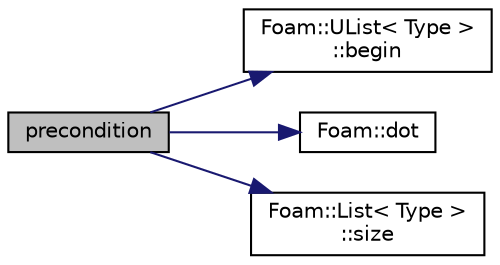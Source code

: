 digraph "precondition"
{
  bgcolor="transparent";
  edge [fontname="Helvetica",fontsize="10",labelfontname="Helvetica",labelfontsize="10"];
  node [fontname="Helvetica",fontsize="10",shape=record];
  rankdir="LR";
  Node23 [label="precondition",height=0.2,width=0.4,color="black", fillcolor="grey75", style="filled", fontcolor="black"];
  Node23 -> Node24 [color="midnightblue",fontsize="10",style="solid",fontname="Helvetica"];
  Node24 [label="Foam::UList\< Type \>\l::begin",height=0.2,width=0.4,color="black",URL="$a26837.html#a8a0643ef7f391465066f7f07d45ce934",tooltip="Return an iterator to begin traversing the UList. "];
  Node23 -> Node25 [color="midnightblue",fontsize="10",style="solid",fontname="Helvetica"];
  Node25 [label="Foam::dot",height=0.2,width=0.4,color="black",URL="$a21851.html#a6a9353de9f9fd7835505aa3fbded7f94"];
  Node23 -> Node26 [color="midnightblue",fontsize="10",style="solid",fontname="Helvetica"];
  Node26 [label="Foam::List\< Type \>\l::size",height=0.2,width=0.4,color="black",URL="$a26833.html#a8a5f6fa29bd4b500caf186f60245b384",tooltip="Override size to be inconsistent with allocated storage. "];
}
